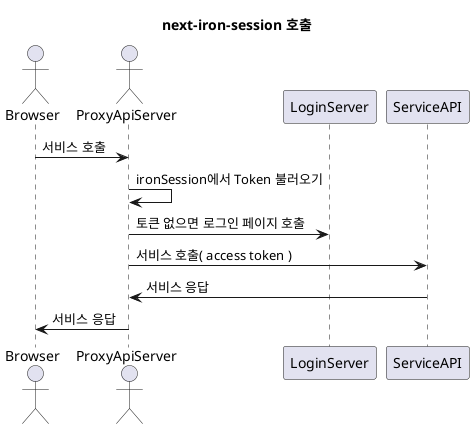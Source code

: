 @startuml
title next-iron-session 호출
'actor getInitialProps
actor Browser
actor ProxyApiServer
Browser -> ProxyApiServer:  서비스 호출
ProxyApiServer -> ProxyApiServer: ironSession에서 Token 불러오기
ProxyApiServer -> LoginServer: 토큰 없으면 로그인 페이지 호출
ProxyApiServer -> ServiceAPI: 서비스 호출( access token )
ServiceAPI -> ProxyApiServer: 서비스 응답
ProxyApiServer -> Browser: 서비스 응답
@enduml
